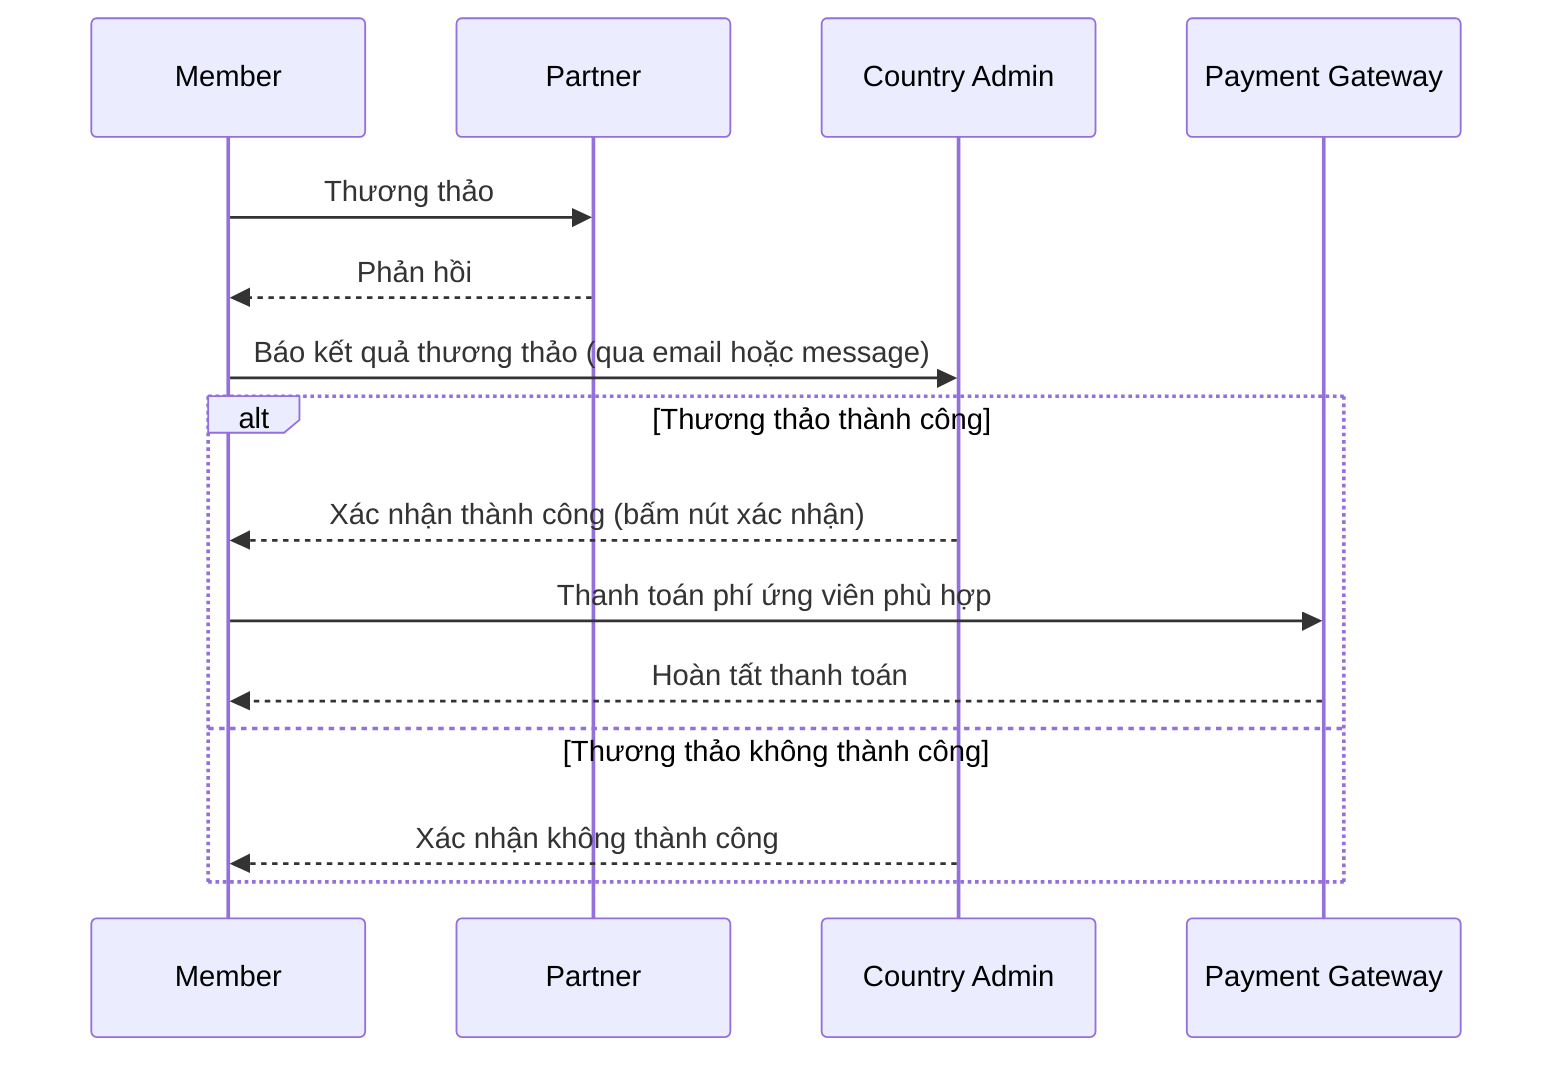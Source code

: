 sequenceDiagram
    participant M as Member
    participant P as Partner
    participant CA as Country Admin
    participant Pay as Payment Gateway

    M->>P: Thương thảo
    P-->>M: Phản hồi

    M->>CA: Báo kết quả thương thảo (qua email hoặc message)

    alt Thương thảo thành công
        CA-->>M: Xác nhận thành công (bấm nút xác nhận)
        M->>Pay: Thanh toán phí ứng viên phù hợp
        Pay-->>M: Hoàn tất thanh toán
    else Thương thảo không thành công
        CA-->>M: Xác nhận không thành công
    end